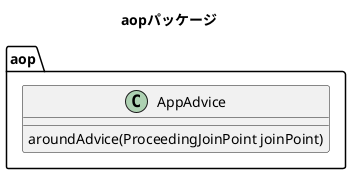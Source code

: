 @startuml

title aopパッケージ
left to right direction

package aop{
    class AppAdvice{
        aroundAdvice(ProceedingJoinPoint joinPoint)
    }
}
@enduml